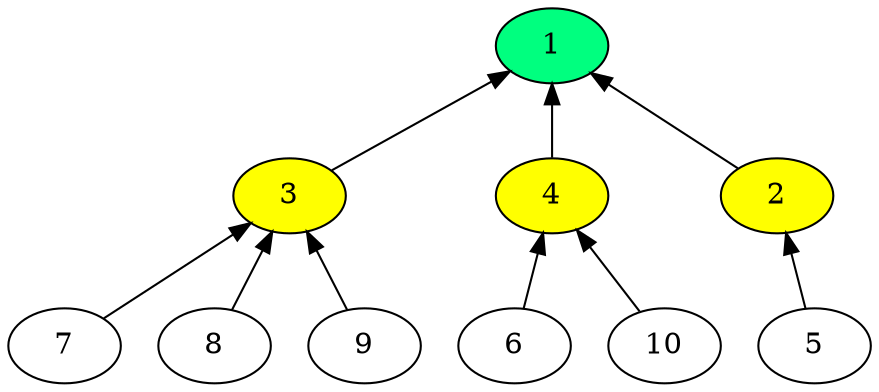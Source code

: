 digraph time_source_tree {
  rankdir="BT";
  "2" -> "1";
  "3" -> "1";
  "4" -> "1";
  "5" -> "2";
  "6" -> "4";
  "7" -> "3";
  "8" -> "3";
  "9" -> "3";
  "10" -> "4";
  "1" [fillcolor="yellow" style="filled"];
  "2" [fillcolor="yellow" style="filled"];
  "3" [fillcolor="yellow" style="filled"];
  "4" [fillcolor="yellow" style="filled"];
  "1" [rank="source" fillcolor="#00FF7F" style="filled"];
}
